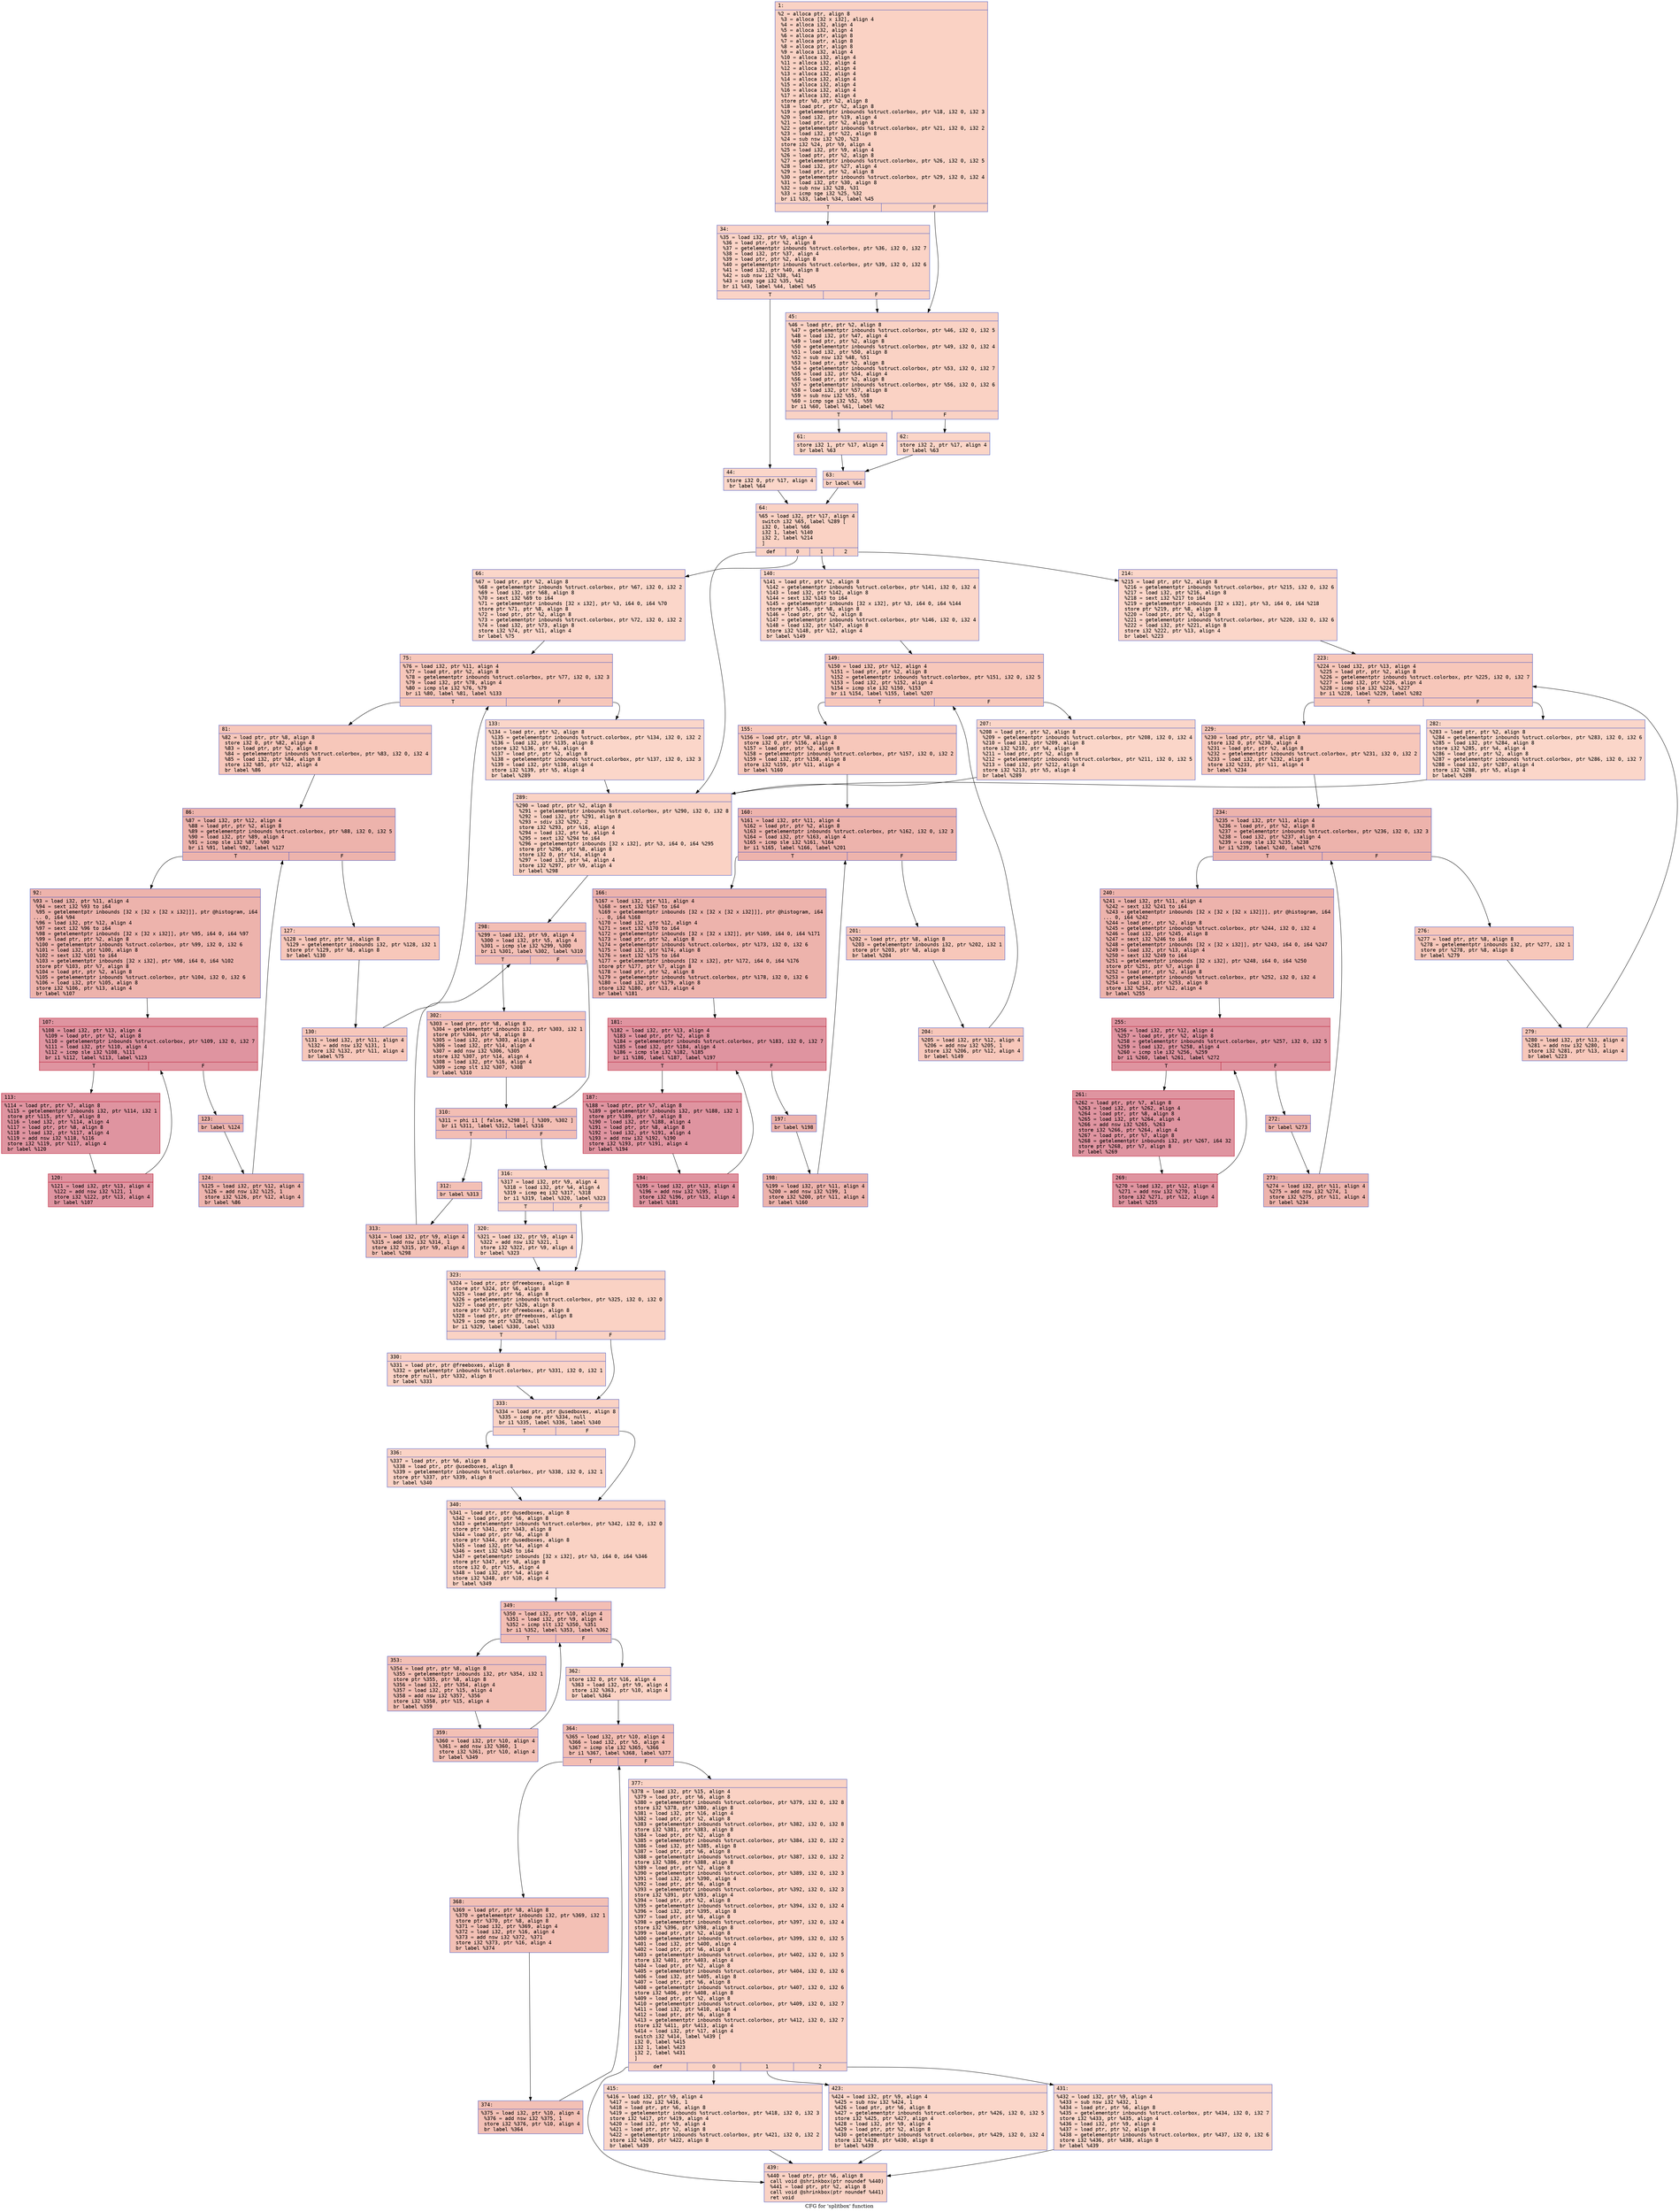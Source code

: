 digraph "CFG for 'splitbox' function" {
	label="CFG for 'splitbox' function";

	Node0x600003740fa0 [shape=record,color="#3d50c3ff", style=filled, fillcolor="#f4987a70" fontname="Courier",label="{1:\l|  %2 = alloca ptr, align 8\l  %3 = alloca [32 x i32], align 4\l  %4 = alloca i32, align 4\l  %5 = alloca i32, align 4\l  %6 = alloca ptr, align 8\l  %7 = alloca ptr, align 8\l  %8 = alloca ptr, align 8\l  %9 = alloca i32, align 4\l  %10 = alloca i32, align 4\l  %11 = alloca i32, align 4\l  %12 = alloca i32, align 4\l  %13 = alloca i32, align 4\l  %14 = alloca i32, align 4\l  %15 = alloca i32, align 4\l  %16 = alloca i32, align 4\l  %17 = alloca i32, align 4\l  store ptr %0, ptr %2, align 8\l  %18 = load ptr, ptr %2, align 8\l  %19 = getelementptr inbounds %struct.colorbox, ptr %18, i32 0, i32 3\l  %20 = load i32, ptr %19, align 4\l  %21 = load ptr, ptr %2, align 8\l  %22 = getelementptr inbounds %struct.colorbox, ptr %21, i32 0, i32 2\l  %23 = load i32, ptr %22, align 8\l  %24 = sub nsw i32 %20, %23\l  store i32 %24, ptr %9, align 4\l  %25 = load i32, ptr %9, align 4\l  %26 = load ptr, ptr %2, align 8\l  %27 = getelementptr inbounds %struct.colorbox, ptr %26, i32 0, i32 5\l  %28 = load i32, ptr %27, align 4\l  %29 = load ptr, ptr %2, align 8\l  %30 = getelementptr inbounds %struct.colorbox, ptr %29, i32 0, i32 4\l  %31 = load i32, ptr %30, align 8\l  %32 = sub nsw i32 %28, %31\l  %33 = icmp sge i32 %25, %32\l  br i1 %33, label %34, label %45\l|{<s0>T|<s1>F}}"];
	Node0x600003740fa0:s0 -> Node0x600003741310[tooltip="1 -> 34\nProbability 50.00%" ];
	Node0x600003740fa0:s1 -> Node0x6000037413b0[tooltip="1 -> 45\nProbability 50.00%" ];
	Node0x600003741310 [shape=record,color="#3d50c3ff", style=filled, fillcolor="#f59c7d70" fontname="Courier",label="{34:\l|  %35 = load i32, ptr %9, align 4\l  %36 = load ptr, ptr %2, align 8\l  %37 = getelementptr inbounds %struct.colorbox, ptr %36, i32 0, i32 7\l  %38 = load i32, ptr %37, align 4\l  %39 = load ptr, ptr %2, align 8\l  %40 = getelementptr inbounds %struct.colorbox, ptr %39, i32 0, i32 6\l  %41 = load i32, ptr %40, align 8\l  %42 = sub nsw i32 %38, %41\l  %43 = icmp sge i32 %35, %42\l  br i1 %43, label %44, label %45\l|{<s0>T|<s1>F}}"];
	Node0x600003741310:s0 -> Node0x600003741360[tooltip="34 -> 44\nProbability 50.00%" ];
	Node0x600003741310:s1 -> Node0x6000037413b0[tooltip="34 -> 45\nProbability 50.00%" ];
	Node0x600003741360 [shape=record,color="#3d50c3ff", style=filled, fillcolor="#f6a38570" fontname="Courier",label="{44:\l|  store i32 0, ptr %17, align 4\l  br label %64\l}"];
	Node0x600003741360 -> Node0x6000037414f0[tooltip="44 -> 64\nProbability 100.00%" ];
	Node0x6000037413b0 [shape=record,color="#3d50c3ff", style=filled, fillcolor="#f4987a70" fontname="Courier",label="{45:\l|  %46 = load ptr, ptr %2, align 8\l  %47 = getelementptr inbounds %struct.colorbox, ptr %46, i32 0, i32 5\l  %48 = load i32, ptr %47, align 4\l  %49 = load ptr, ptr %2, align 8\l  %50 = getelementptr inbounds %struct.colorbox, ptr %49, i32 0, i32 4\l  %51 = load i32, ptr %50, align 8\l  %52 = sub nsw i32 %48, %51\l  %53 = load ptr, ptr %2, align 8\l  %54 = getelementptr inbounds %struct.colorbox, ptr %53, i32 0, i32 7\l  %55 = load i32, ptr %54, align 4\l  %56 = load ptr, ptr %2, align 8\l  %57 = getelementptr inbounds %struct.colorbox, ptr %56, i32 0, i32 6\l  %58 = load i32, ptr %57, align 8\l  %59 = sub nsw i32 %55, %58\l  %60 = icmp sge i32 %52, %59\l  br i1 %60, label %61, label %62\l|{<s0>T|<s1>F}}"];
	Node0x6000037413b0:s0 -> Node0x600003741400[tooltip="45 -> 61\nProbability 50.00%" ];
	Node0x6000037413b0:s1 -> Node0x600003741450[tooltip="45 -> 62\nProbability 50.00%" ];
	Node0x600003741400 [shape=record,color="#3d50c3ff", style=filled, fillcolor="#f5a08170" fontname="Courier",label="{61:\l|  store i32 1, ptr %17, align 4\l  br label %63\l}"];
	Node0x600003741400 -> Node0x6000037414a0[tooltip="61 -> 63\nProbability 100.00%" ];
	Node0x600003741450 [shape=record,color="#3d50c3ff", style=filled, fillcolor="#f5a08170" fontname="Courier",label="{62:\l|  store i32 2, ptr %17, align 4\l  br label %63\l}"];
	Node0x600003741450 -> Node0x6000037414a0[tooltip="62 -> 63\nProbability 100.00%" ];
	Node0x6000037414a0 [shape=record,color="#3d50c3ff", style=filled, fillcolor="#f4987a70" fontname="Courier",label="{63:\l|  br label %64\l}"];
	Node0x6000037414a0 -> Node0x6000037414f0[tooltip="63 -> 64\nProbability 100.00%" ];
	Node0x6000037414f0 [shape=record,color="#3d50c3ff", style=filled, fillcolor="#f4987a70" fontname="Courier",label="{64:\l|  %65 = load i32, ptr %17, align 4\l  switch i32 %65, label %289 [\l    i32 0, label %66\l    i32 1, label %140\l    i32 2, label %214\l  ]\l|{<s0>def|<s1>0|<s2>1|<s3>2}}"];
	Node0x6000037414f0:s0 -> Node0x600003742170[tooltip="64 -> 289\nProbability 25.00%" ];
	Node0x6000037414f0:s1 -> Node0x600003741540[tooltip="64 -> 66\nProbability 25.00%" ];
	Node0x6000037414f0:s2 -> Node0x600003741950[tooltip="64 -> 140\nProbability 25.00%" ];
	Node0x6000037414f0:s3 -> Node0x600003741d60[tooltip="64 -> 214\nProbability 25.00%" ];
	Node0x600003741540 [shape=record,color="#3d50c3ff", style=filled, fillcolor="#f6a38570" fontname="Courier",label="{66:\l|  %67 = load ptr, ptr %2, align 8\l  %68 = getelementptr inbounds %struct.colorbox, ptr %67, i32 0, i32 2\l  %69 = load i32, ptr %68, align 8\l  %70 = sext i32 %69 to i64\l  %71 = getelementptr inbounds [32 x i32], ptr %3, i64 0, i64 %70\l  store ptr %71, ptr %8, align 8\l  %72 = load ptr, ptr %2, align 8\l  %73 = getelementptr inbounds %struct.colorbox, ptr %72, i32 0, i32 2\l  %74 = load i32, ptr %73, align 8\l  store i32 %74, ptr %11, align 4\l  br label %75\l}"];
	Node0x600003741540 -> Node0x600003741590[tooltip="66 -> 75\nProbability 100.00%" ];
	Node0x600003741590 [shape=record,color="#3d50c3ff", style=filled, fillcolor="#ec7f6370" fontname="Courier",label="{75:\l|  %76 = load i32, ptr %11, align 4\l  %77 = load ptr, ptr %2, align 8\l  %78 = getelementptr inbounds %struct.colorbox, ptr %77, i32 0, i32 3\l  %79 = load i32, ptr %78, align 4\l  %80 = icmp sle i32 %76, %79\l  br i1 %80, label %81, label %133\l|{<s0>T|<s1>F}}"];
	Node0x600003741590:s0 -> Node0x6000037415e0[tooltip="75 -> 81\nProbability 96.88%" ];
	Node0x600003741590:s1 -> Node0x600003741900[tooltip="75 -> 133\nProbability 3.12%" ];
	Node0x6000037415e0 [shape=record,color="#3d50c3ff", style=filled, fillcolor="#ec7f6370" fontname="Courier",label="{81:\l|  %82 = load ptr, ptr %8, align 8\l  store i32 0, ptr %82, align 4\l  %83 = load ptr, ptr %2, align 8\l  %84 = getelementptr inbounds %struct.colorbox, ptr %83, i32 0, i32 4\l  %85 = load i32, ptr %84, align 8\l  store i32 %85, ptr %12, align 4\l  br label %86\l}"];
	Node0x6000037415e0 -> Node0x600003741630[tooltip="81 -> 86\nProbability 100.00%" ];
	Node0x600003741630 [shape=record,color="#3d50c3ff", style=filled, fillcolor="#d6524470" fontname="Courier",label="{86:\l|  %87 = load i32, ptr %12, align 4\l  %88 = load ptr, ptr %2, align 8\l  %89 = getelementptr inbounds %struct.colorbox, ptr %88, i32 0, i32 5\l  %90 = load i32, ptr %89, align 4\l  %91 = icmp sle i32 %87, %90\l  br i1 %91, label %92, label %127\l|{<s0>T|<s1>F}}"];
	Node0x600003741630:s0 -> Node0x600003741680[tooltip="86 -> 92\nProbability 96.88%" ];
	Node0x600003741630:s1 -> Node0x600003741860[tooltip="86 -> 127\nProbability 3.12%" ];
	Node0x600003741680 [shape=record,color="#3d50c3ff", style=filled, fillcolor="#d6524470" fontname="Courier",label="{92:\l|  %93 = load i32, ptr %11, align 4\l  %94 = sext i32 %93 to i64\l  %95 = getelementptr inbounds [32 x [32 x [32 x i32]]], ptr @histogram, i64\l... 0, i64 %94\l  %96 = load i32, ptr %12, align 4\l  %97 = sext i32 %96 to i64\l  %98 = getelementptr inbounds [32 x [32 x i32]], ptr %95, i64 0, i64 %97\l  %99 = load ptr, ptr %2, align 8\l  %100 = getelementptr inbounds %struct.colorbox, ptr %99, i32 0, i32 6\l  %101 = load i32, ptr %100, align 8\l  %102 = sext i32 %101 to i64\l  %103 = getelementptr inbounds [32 x i32], ptr %98, i64 0, i64 %102\l  store ptr %103, ptr %7, align 8\l  %104 = load ptr, ptr %2, align 8\l  %105 = getelementptr inbounds %struct.colorbox, ptr %104, i32 0, i32 6\l  %106 = load i32, ptr %105, align 8\l  store i32 %106, ptr %13, align 4\l  br label %107\l}"];
	Node0x600003741680 -> Node0x6000037416d0[tooltip="92 -> 107\nProbability 100.00%" ];
	Node0x6000037416d0 [shape=record,color="#b70d28ff", style=filled, fillcolor="#b70d2870" fontname="Courier",label="{107:\l|  %108 = load i32, ptr %13, align 4\l  %109 = load ptr, ptr %2, align 8\l  %110 = getelementptr inbounds %struct.colorbox, ptr %109, i32 0, i32 7\l  %111 = load i32, ptr %110, align 4\l  %112 = icmp sle i32 %108, %111\l  br i1 %112, label %113, label %123\l|{<s0>T|<s1>F}}"];
	Node0x6000037416d0:s0 -> Node0x600003741720[tooltip="107 -> 113\nProbability 96.88%" ];
	Node0x6000037416d0:s1 -> Node0x6000037417c0[tooltip="107 -> 123\nProbability 3.12%" ];
	Node0x600003741720 [shape=record,color="#b70d28ff", style=filled, fillcolor="#b70d2870" fontname="Courier",label="{113:\l|  %114 = load ptr, ptr %7, align 8\l  %115 = getelementptr inbounds i32, ptr %114, i32 1\l  store ptr %115, ptr %7, align 8\l  %116 = load i32, ptr %114, align 4\l  %117 = load ptr, ptr %8, align 8\l  %118 = load i32, ptr %117, align 4\l  %119 = add nsw i32 %118, %116\l  store i32 %119, ptr %117, align 4\l  br label %120\l}"];
	Node0x600003741720 -> Node0x600003741770[tooltip="113 -> 120\nProbability 100.00%" ];
	Node0x600003741770 [shape=record,color="#b70d28ff", style=filled, fillcolor="#b70d2870" fontname="Courier",label="{120:\l|  %121 = load i32, ptr %13, align 4\l  %122 = add nsw i32 %121, 1\l  store i32 %122, ptr %13, align 4\l  br label %107\l}"];
	Node0x600003741770 -> Node0x6000037416d0[tooltip="120 -> 107\nProbability 100.00%" ];
	Node0x6000037417c0 [shape=record,color="#3d50c3ff", style=filled, fillcolor="#d6524470" fontname="Courier",label="{123:\l|  br label %124\l}"];
	Node0x6000037417c0 -> Node0x600003741810[tooltip="123 -> 124\nProbability 100.00%" ];
	Node0x600003741810 [shape=record,color="#3d50c3ff", style=filled, fillcolor="#d6524470" fontname="Courier",label="{124:\l|  %125 = load i32, ptr %12, align 4\l  %126 = add nsw i32 %125, 1\l  store i32 %126, ptr %12, align 4\l  br label %86\l}"];
	Node0x600003741810 -> Node0x600003741630[tooltip="124 -> 86\nProbability 100.00%" ];
	Node0x600003741860 [shape=record,color="#3d50c3ff", style=filled, fillcolor="#ec7f6370" fontname="Courier",label="{127:\l|  %128 = load ptr, ptr %8, align 8\l  %129 = getelementptr inbounds i32, ptr %128, i32 1\l  store ptr %129, ptr %8, align 8\l  br label %130\l}"];
	Node0x600003741860 -> Node0x6000037418b0[tooltip="127 -> 130\nProbability 100.00%" ];
	Node0x6000037418b0 [shape=record,color="#3d50c3ff", style=filled, fillcolor="#ec7f6370" fontname="Courier",label="{130:\l|  %131 = load i32, ptr %11, align 4\l  %132 = add nsw i32 %131, 1\l  store i32 %132, ptr %11, align 4\l  br label %75\l}"];
	Node0x6000037418b0 -> Node0x600003741590[tooltip="130 -> 75\nProbability 100.00%" ];
	Node0x600003741900 [shape=record,color="#3d50c3ff", style=filled, fillcolor="#f6a38570" fontname="Courier",label="{133:\l|  %134 = load ptr, ptr %2, align 8\l  %135 = getelementptr inbounds %struct.colorbox, ptr %134, i32 0, i32 2\l  %136 = load i32, ptr %135, align 8\l  store i32 %136, ptr %4, align 4\l  %137 = load ptr, ptr %2, align 8\l  %138 = getelementptr inbounds %struct.colorbox, ptr %137, i32 0, i32 3\l  %139 = load i32, ptr %138, align 4\l  store i32 %139, ptr %5, align 4\l  br label %289\l}"];
	Node0x600003741900 -> Node0x600003742170[tooltip="133 -> 289\nProbability 100.00%" ];
	Node0x600003741950 [shape=record,color="#3d50c3ff", style=filled, fillcolor="#f6a38570" fontname="Courier",label="{140:\l|  %141 = load ptr, ptr %2, align 8\l  %142 = getelementptr inbounds %struct.colorbox, ptr %141, i32 0, i32 4\l  %143 = load i32, ptr %142, align 8\l  %144 = sext i32 %143 to i64\l  %145 = getelementptr inbounds [32 x i32], ptr %3, i64 0, i64 %144\l  store ptr %145, ptr %8, align 8\l  %146 = load ptr, ptr %2, align 8\l  %147 = getelementptr inbounds %struct.colorbox, ptr %146, i32 0, i32 4\l  %148 = load i32, ptr %147, align 8\l  store i32 %148, ptr %12, align 4\l  br label %149\l}"];
	Node0x600003741950 -> Node0x6000037419a0[tooltip="140 -> 149\nProbability 100.00%" ];
	Node0x6000037419a0 [shape=record,color="#3d50c3ff", style=filled, fillcolor="#ec7f6370" fontname="Courier",label="{149:\l|  %150 = load i32, ptr %12, align 4\l  %151 = load ptr, ptr %2, align 8\l  %152 = getelementptr inbounds %struct.colorbox, ptr %151, i32 0, i32 5\l  %153 = load i32, ptr %152, align 4\l  %154 = icmp sle i32 %150, %153\l  br i1 %154, label %155, label %207\l|{<s0>T|<s1>F}}"];
	Node0x6000037419a0:s0 -> Node0x6000037419f0[tooltip="149 -> 155\nProbability 96.88%" ];
	Node0x6000037419a0:s1 -> Node0x600003741d10[tooltip="149 -> 207\nProbability 3.12%" ];
	Node0x6000037419f0 [shape=record,color="#3d50c3ff", style=filled, fillcolor="#ec7f6370" fontname="Courier",label="{155:\l|  %156 = load ptr, ptr %8, align 8\l  store i32 0, ptr %156, align 4\l  %157 = load ptr, ptr %2, align 8\l  %158 = getelementptr inbounds %struct.colorbox, ptr %157, i32 0, i32 2\l  %159 = load i32, ptr %158, align 8\l  store i32 %159, ptr %11, align 4\l  br label %160\l}"];
	Node0x6000037419f0 -> Node0x600003741a40[tooltip="155 -> 160\nProbability 100.00%" ];
	Node0x600003741a40 [shape=record,color="#3d50c3ff", style=filled, fillcolor="#d6524470" fontname="Courier",label="{160:\l|  %161 = load i32, ptr %11, align 4\l  %162 = load ptr, ptr %2, align 8\l  %163 = getelementptr inbounds %struct.colorbox, ptr %162, i32 0, i32 3\l  %164 = load i32, ptr %163, align 4\l  %165 = icmp sle i32 %161, %164\l  br i1 %165, label %166, label %201\l|{<s0>T|<s1>F}}"];
	Node0x600003741a40:s0 -> Node0x600003741a90[tooltip="160 -> 166\nProbability 96.88%" ];
	Node0x600003741a40:s1 -> Node0x600003741c70[tooltip="160 -> 201\nProbability 3.12%" ];
	Node0x600003741a90 [shape=record,color="#3d50c3ff", style=filled, fillcolor="#d6524470" fontname="Courier",label="{166:\l|  %167 = load i32, ptr %11, align 4\l  %168 = sext i32 %167 to i64\l  %169 = getelementptr inbounds [32 x [32 x [32 x i32]]], ptr @histogram, i64\l... 0, i64 %168\l  %170 = load i32, ptr %12, align 4\l  %171 = sext i32 %170 to i64\l  %172 = getelementptr inbounds [32 x [32 x i32]], ptr %169, i64 0, i64 %171\l  %173 = load ptr, ptr %2, align 8\l  %174 = getelementptr inbounds %struct.colorbox, ptr %173, i32 0, i32 6\l  %175 = load i32, ptr %174, align 8\l  %176 = sext i32 %175 to i64\l  %177 = getelementptr inbounds [32 x i32], ptr %172, i64 0, i64 %176\l  store ptr %177, ptr %7, align 8\l  %178 = load ptr, ptr %2, align 8\l  %179 = getelementptr inbounds %struct.colorbox, ptr %178, i32 0, i32 6\l  %180 = load i32, ptr %179, align 8\l  store i32 %180, ptr %13, align 4\l  br label %181\l}"];
	Node0x600003741a90 -> Node0x600003741ae0[tooltip="166 -> 181\nProbability 100.00%" ];
	Node0x600003741ae0 [shape=record,color="#b70d28ff", style=filled, fillcolor="#b70d2870" fontname="Courier",label="{181:\l|  %182 = load i32, ptr %13, align 4\l  %183 = load ptr, ptr %2, align 8\l  %184 = getelementptr inbounds %struct.colorbox, ptr %183, i32 0, i32 7\l  %185 = load i32, ptr %184, align 4\l  %186 = icmp sle i32 %182, %185\l  br i1 %186, label %187, label %197\l|{<s0>T|<s1>F}}"];
	Node0x600003741ae0:s0 -> Node0x600003741b30[tooltip="181 -> 187\nProbability 96.88%" ];
	Node0x600003741ae0:s1 -> Node0x600003741bd0[tooltip="181 -> 197\nProbability 3.12%" ];
	Node0x600003741b30 [shape=record,color="#b70d28ff", style=filled, fillcolor="#b70d2870" fontname="Courier",label="{187:\l|  %188 = load ptr, ptr %7, align 8\l  %189 = getelementptr inbounds i32, ptr %188, i32 1\l  store ptr %189, ptr %7, align 8\l  %190 = load i32, ptr %188, align 4\l  %191 = load ptr, ptr %8, align 8\l  %192 = load i32, ptr %191, align 4\l  %193 = add nsw i32 %192, %190\l  store i32 %193, ptr %191, align 4\l  br label %194\l}"];
	Node0x600003741b30 -> Node0x600003741b80[tooltip="187 -> 194\nProbability 100.00%" ];
	Node0x600003741b80 [shape=record,color="#b70d28ff", style=filled, fillcolor="#b70d2870" fontname="Courier",label="{194:\l|  %195 = load i32, ptr %13, align 4\l  %196 = add nsw i32 %195, 1\l  store i32 %196, ptr %13, align 4\l  br label %181\l}"];
	Node0x600003741b80 -> Node0x600003741ae0[tooltip="194 -> 181\nProbability 100.00%" ];
	Node0x600003741bd0 [shape=record,color="#3d50c3ff", style=filled, fillcolor="#d6524470" fontname="Courier",label="{197:\l|  br label %198\l}"];
	Node0x600003741bd0 -> Node0x600003741c20[tooltip="197 -> 198\nProbability 100.00%" ];
	Node0x600003741c20 [shape=record,color="#3d50c3ff", style=filled, fillcolor="#d6524470" fontname="Courier",label="{198:\l|  %199 = load i32, ptr %11, align 4\l  %200 = add nsw i32 %199, 1\l  store i32 %200, ptr %11, align 4\l  br label %160\l}"];
	Node0x600003741c20 -> Node0x600003741a40[tooltip="198 -> 160\nProbability 100.00%" ];
	Node0x600003741c70 [shape=record,color="#3d50c3ff", style=filled, fillcolor="#ec7f6370" fontname="Courier",label="{201:\l|  %202 = load ptr, ptr %8, align 8\l  %203 = getelementptr inbounds i32, ptr %202, i32 1\l  store ptr %203, ptr %8, align 8\l  br label %204\l}"];
	Node0x600003741c70 -> Node0x600003741cc0[tooltip="201 -> 204\nProbability 100.00%" ];
	Node0x600003741cc0 [shape=record,color="#3d50c3ff", style=filled, fillcolor="#ec7f6370" fontname="Courier",label="{204:\l|  %205 = load i32, ptr %12, align 4\l  %206 = add nsw i32 %205, 1\l  store i32 %206, ptr %12, align 4\l  br label %149\l}"];
	Node0x600003741cc0 -> Node0x6000037419a0[tooltip="204 -> 149\nProbability 100.00%" ];
	Node0x600003741d10 [shape=record,color="#3d50c3ff", style=filled, fillcolor="#f6a38570" fontname="Courier",label="{207:\l|  %208 = load ptr, ptr %2, align 8\l  %209 = getelementptr inbounds %struct.colorbox, ptr %208, i32 0, i32 4\l  %210 = load i32, ptr %209, align 8\l  store i32 %210, ptr %4, align 4\l  %211 = load ptr, ptr %2, align 8\l  %212 = getelementptr inbounds %struct.colorbox, ptr %211, i32 0, i32 5\l  %213 = load i32, ptr %212, align 4\l  store i32 %213, ptr %5, align 4\l  br label %289\l}"];
	Node0x600003741d10 -> Node0x600003742170[tooltip="207 -> 289\nProbability 100.00%" ];
	Node0x600003741d60 [shape=record,color="#3d50c3ff", style=filled, fillcolor="#f6a38570" fontname="Courier",label="{214:\l|  %215 = load ptr, ptr %2, align 8\l  %216 = getelementptr inbounds %struct.colorbox, ptr %215, i32 0, i32 6\l  %217 = load i32, ptr %216, align 8\l  %218 = sext i32 %217 to i64\l  %219 = getelementptr inbounds [32 x i32], ptr %3, i64 0, i64 %218\l  store ptr %219, ptr %8, align 8\l  %220 = load ptr, ptr %2, align 8\l  %221 = getelementptr inbounds %struct.colorbox, ptr %220, i32 0, i32 6\l  %222 = load i32, ptr %221, align 8\l  store i32 %222, ptr %13, align 4\l  br label %223\l}"];
	Node0x600003741d60 -> Node0x600003741db0[tooltip="214 -> 223\nProbability 100.00%" ];
	Node0x600003741db0 [shape=record,color="#3d50c3ff", style=filled, fillcolor="#ec7f6370" fontname="Courier",label="{223:\l|  %224 = load i32, ptr %13, align 4\l  %225 = load ptr, ptr %2, align 8\l  %226 = getelementptr inbounds %struct.colorbox, ptr %225, i32 0, i32 7\l  %227 = load i32, ptr %226, align 4\l  %228 = icmp sle i32 %224, %227\l  br i1 %228, label %229, label %282\l|{<s0>T|<s1>F}}"];
	Node0x600003741db0:s0 -> Node0x600003741e00[tooltip="223 -> 229\nProbability 96.88%" ];
	Node0x600003741db0:s1 -> Node0x600003742120[tooltip="223 -> 282\nProbability 3.12%" ];
	Node0x600003741e00 [shape=record,color="#3d50c3ff", style=filled, fillcolor="#ec7f6370" fontname="Courier",label="{229:\l|  %230 = load ptr, ptr %8, align 8\l  store i32 0, ptr %230, align 4\l  %231 = load ptr, ptr %2, align 8\l  %232 = getelementptr inbounds %struct.colorbox, ptr %231, i32 0, i32 2\l  %233 = load i32, ptr %232, align 8\l  store i32 %233, ptr %11, align 4\l  br label %234\l}"];
	Node0x600003741e00 -> Node0x600003741e50[tooltip="229 -> 234\nProbability 100.00%" ];
	Node0x600003741e50 [shape=record,color="#3d50c3ff", style=filled, fillcolor="#d6524470" fontname="Courier",label="{234:\l|  %235 = load i32, ptr %11, align 4\l  %236 = load ptr, ptr %2, align 8\l  %237 = getelementptr inbounds %struct.colorbox, ptr %236, i32 0, i32 3\l  %238 = load i32, ptr %237, align 4\l  %239 = icmp sle i32 %235, %238\l  br i1 %239, label %240, label %276\l|{<s0>T|<s1>F}}"];
	Node0x600003741e50:s0 -> Node0x600003741ea0[tooltip="234 -> 240\nProbability 96.88%" ];
	Node0x600003741e50:s1 -> Node0x600003742080[tooltip="234 -> 276\nProbability 3.12%" ];
	Node0x600003741ea0 [shape=record,color="#3d50c3ff", style=filled, fillcolor="#d6524470" fontname="Courier",label="{240:\l|  %241 = load i32, ptr %11, align 4\l  %242 = sext i32 %241 to i64\l  %243 = getelementptr inbounds [32 x [32 x [32 x i32]]], ptr @histogram, i64\l... 0, i64 %242\l  %244 = load ptr, ptr %2, align 8\l  %245 = getelementptr inbounds %struct.colorbox, ptr %244, i32 0, i32 4\l  %246 = load i32, ptr %245, align 8\l  %247 = sext i32 %246 to i64\l  %248 = getelementptr inbounds [32 x [32 x i32]], ptr %243, i64 0, i64 %247\l  %249 = load i32, ptr %13, align 4\l  %250 = sext i32 %249 to i64\l  %251 = getelementptr inbounds [32 x i32], ptr %248, i64 0, i64 %250\l  store ptr %251, ptr %7, align 8\l  %252 = load ptr, ptr %2, align 8\l  %253 = getelementptr inbounds %struct.colorbox, ptr %252, i32 0, i32 4\l  %254 = load i32, ptr %253, align 8\l  store i32 %254, ptr %12, align 4\l  br label %255\l}"];
	Node0x600003741ea0 -> Node0x600003741ef0[tooltip="240 -> 255\nProbability 100.00%" ];
	Node0x600003741ef0 [shape=record,color="#b70d28ff", style=filled, fillcolor="#b70d2870" fontname="Courier",label="{255:\l|  %256 = load i32, ptr %12, align 4\l  %257 = load ptr, ptr %2, align 8\l  %258 = getelementptr inbounds %struct.colorbox, ptr %257, i32 0, i32 5\l  %259 = load i32, ptr %258, align 4\l  %260 = icmp sle i32 %256, %259\l  br i1 %260, label %261, label %272\l|{<s0>T|<s1>F}}"];
	Node0x600003741ef0:s0 -> Node0x600003741f40[tooltip="255 -> 261\nProbability 96.88%" ];
	Node0x600003741ef0:s1 -> Node0x600003741fe0[tooltip="255 -> 272\nProbability 3.12%" ];
	Node0x600003741f40 [shape=record,color="#b70d28ff", style=filled, fillcolor="#b70d2870" fontname="Courier",label="{261:\l|  %262 = load ptr, ptr %7, align 8\l  %263 = load i32, ptr %262, align 4\l  %264 = load ptr, ptr %8, align 8\l  %265 = load i32, ptr %264, align 4\l  %266 = add nsw i32 %265, %263\l  store i32 %266, ptr %264, align 4\l  %267 = load ptr, ptr %7, align 8\l  %268 = getelementptr inbounds i32, ptr %267, i64 32\l  store ptr %268, ptr %7, align 8\l  br label %269\l}"];
	Node0x600003741f40 -> Node0x600003741f90[tooltip="261 -> 269\nProbability 100.00%" ];
	Node0x600003741f90 [shape=record,color="#b70d28ff", style=filled, fillcolor="#b70d2870" fontname="Courier",label="{269:\l|  %270 = load i32, ptr %12, align 4\l  %271 = add nsw i32 %270, 1\l  store i32 %271, ptr %12, align 4\l  br label %255\l}"];
	Node0x600003741f90 -> Node0x600003741ef0[tooltip="269 -> 255\nProbability 100.00%" ];
	Node0x600003741fe0 [shape=record,color="#3d50c3ff", style=filled, fillcolor="#d6524470" fontname="Courier",label="{272:\l|  br label %273\l}"];
	Node0x600003741fe0 -> Node0x600003742030[tooltip="272 -> 273\nProbability 100.00%" ];
	Node0x600003742030 [shape=record,color="#3d50c3ff", style=filled, fillcolor="#d6524470" fontname="Courier",label="{273:\l|  %274 = load i32, ptr %11, align 4\l  %275 = add nsw i32 %274, 1\l  store i32 %275, ptr %11, align 4\l  br label %234\l}"];
	Node0x600003742030 -> Node0x600003741e50[tooltip="273 -> 234\nProbability 100.00%" ];
	Node0x600003742080 [shape=record,color="#3d50c3ff", style=filled, fillcolor="#ec7f6370" fontname="Courier",label="{276:\l|  %277 = load ptr, ptr %8, align 8\l  %278 = getelementptr inbounds i32, ptr %277, i32 1\l  store ptr %278, ptr %8, align 8\l  br label %279\l}"];
	Node0x600003742080 -> Node0x6000037420d0[tooltip="276 -> 279\nProbability 100.00%" ];
	Node0x6000037420d0 [shape=record,color="#3d50c3ff", style=filled, fillcolor="#ec7f6370" fontname="Courier",label="{279:\l|  %280 = load i32, ptr %13, align 4\l  %281 = add nsw i32 %280, 1\l  store i32 %281, ptr %13, align 4\l  br label %223\l}"];
	Node0x6000037420d0 -> Node0x600003741db0[tooltip="279 -> 223\nProbability 100.00%" ];
	Node0x600003742120 [shape=record,color="#3d50c3ff", style=filled, fillcolor="#f6a38570" fontname="Courier",label="{282:\l|  %283 = load ptr, ptr %2, align 8\l  %284 = getelementptr inbounds %struct.colorbox, ptr %283, i32 0, i32 6\l  %285 = load i32, ptr %284, align 8\l  store i32 %285, ptr %4, align 4\l  %286 = load ptr, ptr %2, align 8\l  %287 = getelementptr inbounds %struct.colorbox, ptr %286, i32 0, i32 7\l  %288 = load i32, ptr %287, align 4\l  store i32 %288, ptr %5, align 4\l  br label %289\l}"];
	Node0x600003742120 -> Node0x600003742170[tooltip="282 -> 289\nProbability 100.00%" ];
	Node0x600003742170 [shape=record,color="#3d50c3ff", style=filled, fillcolor="#f4987a70" fontname="Courier",label="{289:\l|  %290 = load ptr, ptr %2, align 8\l  %291 = getelementptr inbounds %struct.colorbox, ptr %290, i32 0, i32 8\l  %292 = load i32, ptr %291, align 8\l  %293 = sdiv i32 %292, 2\l  store i32 %293, ptr %16, align 4\l  %294 = load i32, ptr %4, align 4\l  %295 = sext i32 %294 to i64\l  %296 = getelementptr inbounds [32 x i32], ptr %3, i64 0, i64 %295\l  store ptr %296, ptr %8, align 8\l  store i32 0, ptr %14, align 4\l  %297 = load i32, ptr %4, align 4\l  store i32 %297, ptr %9, align 4\l  br label %298\l}"];
	Node0x600003742170 -> Node0x6000037421c0[tooltip="289 -> 298\nProbability 100.00%" ];
	Node0x6000037421c0 [shape=record,color="#3d50c3ff", style=filled, fillcolor="#e36c5570" fontname="Courier",label="{298:\l|  %299 = load i32, ptr %9, align 4\l  %300 = load i32, ptr %5, align 4\l  %301 = icmp sle i32 %299, %300\l  br i1 %301, label %302, label %310\l|{<s0>T|<s1>F}}"];
	Node0x6000037421c0:s0 -> Node0x600003742210[tooltip="298 -> 302\nProbability 50.00%" ];
	Node0x6000037421c0:s1 -> Node0x600003742260[tooltip="298 -> 310\nProbability 50.00%" ];
	Node0x600003742210 [shape=record,color="#3d50c3ff", style=filled, fillcolor="#e8765c70" fontname="Courier",label="{302:\l|  %303 = load ptr, ptr %8, align 8\l  %304 = getelementptr inbounds i32, ptr %303, i32 1\l  store ptr %304, ptr %8, align 8\l  %305 = load i32, ptr %303, align 4\l  %306 = load i32, ptr %14, align 4\l  %307 = add nsw i32 %306, %305\l  store i32 %307, ptr %14, align 4\l  %308 = load i32, ptr %16, align 4\l  %309 = icmp slt i32 %307, %308\l  br label %310\l}"];
	Node0x600003742210 -> Node0x600003742260[tooltip="302 -> 310\nProbability 100.00%" ];
	Node0x600003742260 [shape=record,color="#3d50c3ff", style=filled, fillcolor="#e36c5570" fontname="Courier",label="{310:\l|  %311 = phi i1 [ false, %298 ], [ %309, %302 ]\l  br i1 %311, label %312, label %316\l|{<s0>T|<s1>F}}"];
	Node0x600003742260:s0 -> Node0x6000037422b0[tooltip="310 -> 312\nProbability 96.88%" ];
	Node0x600003742260:s1 -> Node0x600003742350[tooltip="310 -> 316\nProbability 3.12%" ];
	Node0x6000037422b0 [shape=record,color="#3d50c3ff", style=filled, fillcolor="#e5705870" fontname="Courier",label="{312:\l|  br label %313\l}"];
	Node0x6000037422b0 -> Node0x600003742300[tooltip="312 -> 313\nProbability 100.00%" ];
	Node0x600003742300 [shape=record,color="#3d50c3ff", style=filled, fillcolor="#e5705870" fontname="Courier",label="{313:\l|  %314 = load i32, ptr %9, align 4\l  %315 = add nsw i32 %314, 1\l  store i32 %315, ptr %9, align 4\l  br label %298\l}"];
	Node0x600003742300 -> Node0x6000037421c0[tooltip="313 -> 298\nProbability 100.00%" ];
	Node0x600003742350 [shape=record,color="#3d50c3ff", style=filled, fillcolor="#f4987a70" fontname="Courier",label="{316:\l|  %317 = load i32, ptr %9, align 4\l  %318 = load i32, ptr %4, align 4\l  %319 = icmp eq i32 %317, %318\l  br i1 %319, label %320, label %323\l|{<s0>T|<s1>F}}"];
	Node0x600003742350:s0 -> Node0x6000037423a0[tooltip="316 -> 320\nProbability 50.00%" ];
	Node0x600003742350:s1 -> Node0x6000037423f0[tooltip="316 -> 323\nProbability 50.00%" ];
	Node0x6000037423a0 [shape=record,color="#3d50c3ff", style=filled, fillcolor="#f59c7d70" fontname="Courier",label="{320:\l|  %321 = load i32, ptr %9, align 4\l  %322 = add nsw i32 %321, 1\l  store i32 %322, ptr %9, align 4\l  br label %323\l}"];
	Node0x6000037423a0 -> Node0x6000037423f0[tooltip="320 -> 323\nProbability 100.00%" ];
	Node0x6000037423f0 [shape=record,color="#3d50c3ff", style=filled, fillcolor="#f4987a70" fontname="Courier",label="{323:\l|  %324 = load ptr, ptr @freeboxes, align 8\l  store ptr %324, ptr %6, align 8\l  %325 = load ptr, ptr %6, align 8\l  %326 = getelementptr inbounds %struct.colorbox, ptr %325, i32 0, i32 0\l  %327 = load ptr, ptr %326, align 8\l  store ptr %327, ptr @freeboxes, align 8\l  %328 = load ptr, ptr @freeboxes, align 8\l  %329 = icmp ne ptr %328, null\l  br i1 %329, label %330, label %333\l|{<s0>T|<s1>F}}"];
	Node0x6000037423f0:s0 -> Node0x600003742440[tooltip="323 -> 330\nProbability 62.50%" ];
	Node0x6000037423f0:s1 -> Node0x600003742490[tooltip="323 -> 333\nProbability 37.50%" ];
	Node0x600003742440 [shape=record,color="#3d50c3ff", style=filled, fillcolor="#f59c7d70" fontname="Courier",label="{330:\l|  %331 = load ptr, ptr @freeboxes, align 8\l  %332 = getelementptr inbounds %struct.colorbox, ptr %331, i32 0, i32 1\l  store ptr null, ptr %332, align 8\l  br label %333\l}"];
	Node0x600003742440 -> Node0x600003742490[tooltip="330 -> 333\nProbability 100.00%" ];
	Node0x600003742490 [shape=record,color="#3d50c3ff", style=filled, fillcolor="#f4987a70" fontname="Courier",label="{333:\l|  %334 = load ptr, ptr @usedboxes, align 8\l  %335 = icmp ne ptr %334, null\l  br i1 %335, label %336, label %340\l|{<s0>T|<s1>F}}"];
	Node0x600003742490:s0 -> Node0x6000037424e0[tooltip="333 -> 336\nProbability 62.50%" ];
	Node0x600003742490:s1 -> Node0x600003742530[tooltip="333 -> 340\nProbability 37.50%" ];
	Node0x6000037424e0 [shape=record,color="#3d50c3ff", style=filled, fillcolor="#f59c7d70" fontname="Courier",label="{336:\l|  %337 = load ptr, ptr %6, align 8\l  %338 = load ptr, ptr @usedboxes, align 8\l  %339 = getelementptr inbounds %struct.colorbox, ptr %338, i32 0, i32 1\l  store ptr %337, ptr %339, align 8\l  br label %340\l}"];
	Node0x6000037424e0 -> Node0x600003742530[tooltip="336 -> 340\nProbability 100.00%" ];
	Node0x600003742530 [shape=record,color="#3d50c3ff", style=filled, fillcolor="#f4987a70" fontname="Courier",label="{340:\l|  %341 = load ptr, ptr @usedboxes, align 8\l  %342 = load ptr, ptr %6, align 8\l  %343 = getelementptr inbounds %struct.colorbox, ptr %342, i32 0, i32 0\l  store ptr %341, ptr %343, align 8\l  %344 = load ptr, ptr %6, align 8\l  store ptr %344, ptr @usedboxes, align 8\l  %345 = load i32, ptr %4, align 4\l  %346 = sext i32 %345 to i64\l  %347 = getelementptr inbounds [32 x i32], ptr %3, i64 0, i64 %346\l  store ptr %347, ptr %8, align 8\l  store i32 0, ptr %15, align 4\l  %348 = load i32, ptr %4, align 4\l  store i32 %348, ptr %10, align 4\l  br label %349\l}"];
	Node0x600003742530 -> Node0x600003742580[tooltip="340 -> 349\nProbability 100.00%" ];
	Node0x600003742580 [shape=record,color="#3d50c3ff", style=filled, fillcolor="#e36c5570" fontname="Courier",label="{349:\l|  %350 = load i32, ptr %10, align 4\l  %351 = load i32, ptr %9, align 4\l  %352 = icmp slt i32 %350, %351\l  br i1 %352, label %353, label %362\l|{<s0>T|<s1>F}}"];
	Node0x600003742580:s0 -> Node0x6000037425d0[tooltip="349 -> 353\nProbability 96.88%" ];
	Node0x600003742580:s1 -> Node0x600003742670[tooltip="349 -> 362\nProbability 3.12%" ];
	Node0x6000037425d0 [shape=record,color="#3d50c3ff", style=filled, fillcolor="#e5705870" fontname="Courier",label="{353:\l|  %354 = load ptr, ptr %8, align 8\l  %355 = getelementptr inbounds i32, ptr %354, i32 1\l  store ptr %355, ptr %8, align 8\l  %356 = load i32, ptr %354, align 4\l  %357 = load i32, ptr %15, align 4\l  %358 = add nsw i32 %357, %356\l  store i32 %358, ptr %15, align 4\l  br label %359\l}"];
	Node0x6000037425d0 -> Node0x600003742620[tooltip="353 -> 359\nProbability 100.00%" ];
	Node0x600003742620 [shape=record,color="#3d50c3ff", style=filled, fillcolor="#e5705870" fontname="Courier",label="{359:\l|  %360 = load i32, ptr %10, align 4\l  %361 = add nsw i32 %360, 1\l  store i32 %361, ptr %10, align 4\l  br label %349\l}"];
	Node0x600003742620 -> Node0x600003742580[tooltip="359 -> 349\nProbability 100.00%" ];
	Node0x600003742670 [shape=record,color="#3d50c3ff", style=filled, fillcolor="#f4987a70" fontname="Courier",label="{362:\l|  store i32 0, ptr %16, align 4\l  %363 = load i32, ptr %9, align 4\l  store i32 %363, ptr %10, align 4\l  br label %364\l}"];
	Node0x600003742670 -> Node0x6000037426c0[tooltip="362 -> 364\nProbability 100.00%" ];
	Node0x6000037426c0 [shape=record,color="#3d50c3ff", style=filled, fillcolor="#e36c5570" fontname="Courier",label="{364:\l|  %365 = load i32, ptr %10, align 4\l  %366 = load i32, ptr %5, align 4\l  %367 = icmp sle i32 %365, %366\l  br i1 %367, label %368, label %377\l|{<s0>T|<s1>F}}"];
	Node0x6000037426c0:s0 -> Node0x600003742710[tooltip="364 -> 368\nProbability 96.88%" ];
	Node0x6000037426c0:s1 -> Node0x6000037427b0[tooltip="364 -> 377\nProbability 3.12%" ];
	Node0x600003742710 [shape=record,color="#3d50c3ff", style=filled, fillcolor="#e5705870" fontname="Courier",label="{368:\l|  %369 = load ptr, ptr %8, align 8\l  %370 = getelementptr inbounds i32, ptr %369, i32 1\l  store ptr %370, ptr %8, align 8\l  %371 = load i32, ptr %369, align 4\l  %372 = load i32, ptr %16, align 4\l  %373 = add nsw i32 %372, %371\l  store i32 %373, ptr %16, align 4\l  br label %374\l}"];
	Node0x600003742710 -> Node0x600003742760[tooltip="368 -> 374\nProbability 100.00%" ];
	Node0x600003742760 [shape=record,color="#3d50c3ff", style=filled, fillcolor="#e5705870" fontname="Courier",label="{374:\l|  %375 = load i32, ptr %10, align 4\l  %376 = add nsw i32 %375, 1\l  store i32 %376, ptr %10, align 4\l  br label %364\l}"];
	Node0x600003742760 -> Node0x6000037426c0[tooltip="374 -> 364\nProbability 100.00%" ];
	Node0x6000037427b0 [shape=record,color="#3d50c3ff", style=filled, fillcolor="#f4987a70" fontname="Courier",label="{377:\l|  %378 = load i32, ptr %15, align 4\l  %379 = load ptr, ptr %6, align 8\l  %380 = getelementptr inbounds %struct.colorbox, ptr %379, i32 0, i32 8\l  store i32 %378, ptr %380, align 8\l  %381 = load i32, ptr %16, align 4\l  %382 = load ptr, ptr %2, align 8\l  %383 = getelementptr inbounds %struct.colorbox, ptr %382, i32 0, i32 8\l  store i32 %381, ptr %383, align 8\l  %384 = load ptr, ptr %2, align 8\l  %385 = getelementptr inbounds %struct.colorbox, ptr %384, i32 0, i32 2\l  %386 = load i32, ptr %385, align 8\l  %387 = load ptr, ptr %6, align 8\l  %388 = getelementptr inbounds %struct.colorbox, ptr %387, i32 0, i32 2\l  store i32 %386, ptr %388, align 8\l  %389 = load ptr, ptr %2, align 8\l  %390 = getelementptr inbounds %struct.colorbox, ptr %389, i32 0, i32 3\l  %391 = load i32, ptr %390, align 4\l  %392 = load ptr, ptr %6, align 8\l  %393 = getelementptr inbounds %struct.colorbox, ptr %392, i32 0, i32 3\l  store i32 %391, ptr %393, align 4\l  %394 = load ptr, ptr %2, align 8\l  %395 = getelementptr inbounds %struct.colorbox, ptr %394, i32 0, i32 4\l  %396 = load i32, ptr %395, align 8\l  %397 = load ptr, ptr %6, align 8\l  %398 = getelementptr inbounds %struct.colorbox, ptr %397, i32 0, i32 4\l  store i32 %396, ptr %398, align 8\l  %399 = load ptr, ptr %2, align 8\l  %400 = getelementptr inbounds %struct.colorbox, ptr %399, i32 0, i32 5\l  %401 = load i32, ptr %400, align 4\l  %402 = load ptr, ptr %6, align 8\l  %403 = getelementptr inbounds %struct.colorbox, ptr %402, i32 0, i32 5\l  store i32 %401, ptr %403, align 4\l  %404 = load ptr, ptr %2, align 8\l  %405 = getelementptr inbounds %struct.colorbox, ptr %404, i32 0, i32 6\l  %406 = load i32, ptr %405, align 8\l  %407 = load ptr, ptr %6, align 8\l  %408 = getelementptr inbounds %struct.colorbox, ptr %407, i32 0, i32 6\l  store i32 %406, ptr %408, align 8\l  %409 = load ptr, ptr %2, align 8\l  %410 = getelementptr inbounds %struct.colorbox, ptr %409, i32 0, i32 7\l  %411 = load i32, ptr %410, align 4\l  %412 = load ptr, ptr %6, align 8\l  %413 = getelementptr inbounds %struct.colorbox, ptr %412, i32 0, i32 7\l  store i32 %411, ptr %413, align 4\l  %414 = load i32, ptr %17, align 4\l  switch i32 %414, label %439 [\l    i32 0, label %415\l    i32 1, label %423\l    i32 2, label %431\l  ]\l|{<s0>def|<s1>0|<s2>1|<s3>2}}"];
	Node0x6000037427b0:s0 -> Node0x6000037428f0[tooltip="377 -> 439\nProbability 25.00%" ];
	Node0x6000037427b0:s1 -> Node0x600003742800[tooltip="377 -> 415\nProbability 25.00%" ];
	Node0x6000037427b0:s2 -> Node0x600003742850[tooltip="377 -> 423\nProbability 25.00%" ];
	Node0x6000037427b0:s3 -> Node0x6000037428a0[tooltip="377 -> 431\nProbability 25.00%" ];
	Node0x600003742800 [shape=record,color="#3d50c3ff", style=filled, fillcolor="#f6a38570" fontname="Courier",label="{415:\l|  %416 = load i32, ptr %9, align 4\l  %417 = sub nsw i32 %416, 1\l  %418 = load ptr, ptr %6, align 8\l  %419 = getelementptr inbounds %struct.colorbox, ptr %418, i32 0, i32 3\l  store i32 %417, ptr %419, align 4\l  %420 = load i32, ptr %9, align 4\l  %421 = load ptr, ptr %2, align 8\l  %422 = getelementptr inbounds %struct.colorbox, ptr %421, i32 0, i32 2\l  store i32 %420, ptr %422, align 8\l  br label %439\l}"];
	Node0x600003742800 -> Node0x6000037428f0[tooltip="415 -> 439\nProbability 100.00%" ];
	Node0x600003742850 [shape=record,color="#3d50c3ff", style=filled, fillcolor="#f6a38570" fontname="Courier",label="{423:\l|  %424 = load i32, ptr %9, align 4\l  %425 = sub nsw i32 %424, 1\l  %426 = load ptr, ptr %6, align 8\l  %427 = getelementptr inbounds %struct.colorbox, ptr %426, i32 0, i32 5\l  store i32 %425, ptr %427, align 4\l  %428 = load i32, ptr %9, align 4\l  %429 = load ptr, ptr %2, align 8\l  %430 = getelementptr inbounds %struct.colorbox, ptr %429, i32 0, i32 4\l  store i32 %428, ptr %430, align 8\l  br label %439\l}"];
	Node0x600003742850 -> Node0x6000037428f0[tooltip="423 -> 439\nProbability 100.00%" ];
	Node0x6000037428a0 [shape=record,color="#3d50c3ff", style=filled, fillcolor="#f6a38570" fontname="Courier",label="{431:\l|  %432 = load i32, ptr %9, align 4\l  %433 = sub nsw i32 %432, 1\l  %434 = load ptr, ptr %6, align 8\l  %435 = getelementptr inbounds %struct.colorbox, ptr %434, i32 0, i32 7\l  store i32 %433, ptr %435, align 4\l  %436 = load i32, ptr %9, align 4\l  %437 = load ptr, ptr %2, align 8\l  %438 = getelementptr inbounds %struct.colorbox, ptr %437, i32 0, i32 6\l  store i32 %436, ptr %438, align 8\l  br label %439\l}"];
	Node0x6000037428a0 -> Node0x6000037428f0[tooltip="431 -> 439\nProbability 100.00%" ];
	Node0x6000037428f0 [shape=record,color="#3d50c3ff", style=filled, fillcolor="#f4987a70" fontname="Courier",label="{439:\l|  %440 = load ptr, ptr %6, align 8\l  call void @shrinkbox(ptr noundef %440)\l  %441 = load ptr, ptr %2, align 8\l  call void @shrinkbox(ptr noundef %441)\l  ret void\l}"];
}
